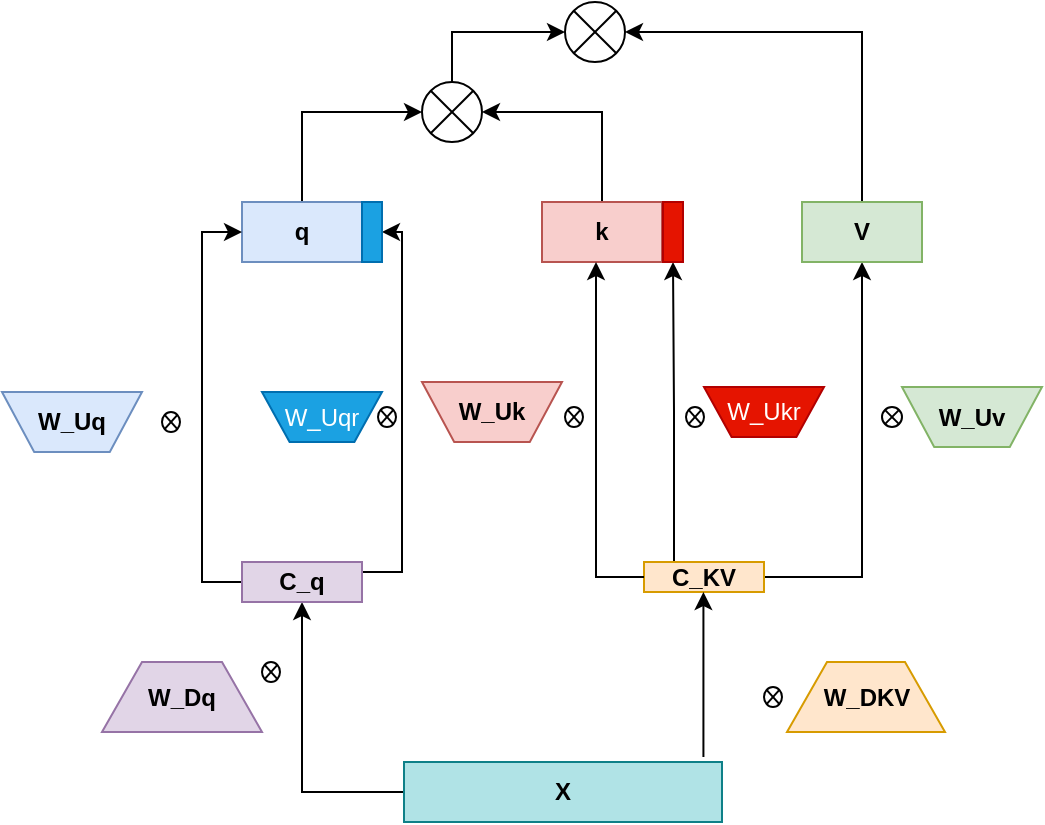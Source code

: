 <mxfile version="26.0.2">
  <diagram name="第 1 页" id="GaObuayZV9ZZrY6aDF09">
    <mxGraphModel dx="500" dy="-503" grid="1" gridSize="10" guides="1" tooltips="1" connect="1" arrows="1" fold="1" page="1" pageScale="1" pageWidth="827" pageHeight="1169" math="0" shadow="0">
      <root>
        <mxCell id="0" />
        <mxCell id="1" parent="0" />
        <mxCell id="DJ5MSKaRVRDGybE-odoW-99" style="edgeStyle=orthogonalEdgeStyle;rounded=0;orthogonalLoop=1;jettySize=auto;html=1;exitX=0;exitY=0.5;exitDx=0;exitDy=0;entryX=0.5;entryY=1;entryDx=0;entryDy=0;" edge="1" parent="1" source="DJ5MSKaRVRDGybE-odoW-60" target="DJ5MSKaRVRDGybE-odoW-98">
          <mxGeometry relative="1" as="geometry" />
        </mxCell>
        <mxCell id="DJ5MSKaRVRDGybE-odoW-60" value="&lt;b&gt;X&lt;/b&gt;" style="rounded=0;whiteSpace=wrap;html=1;fillColor=#b0e3e6;strokeColor=#0e8088;" vertex="1" parent="1">
          <mxGeometry x="1061" y="2290" width="159" height="30" as="geometry" />
        </mxCell>
        <mxCell id="DJ5MSKaRVRDGybE-odoW-61" value="&lt;b&gt;W_DKV&lt;/b&gt;" style="shape=trapezoid;perimeter=trapezoidPerimeter;whiteSpace=wrap;html=1;fixedSize=1;fillColor=#ffe6cc;strokeColor=#d79b00;" vertex="1" parent="1">
          <mxGeometry x="1252.5" y="2240" width="79" height="35" as="geometry" />
        </mxCell>
        <mxCell id="DJ5MSKaRVRDGybE-odoW-76" style="edgeStyle=orthogonalEdgeStyle;rounded=0;orthogonalLoop=1;jettySize=auto;html=1;exitX=1;exitY=0.5;exitDx=0;exitDy=0;entryX=0.5;entryY=1;entryDx=0;entryDy=0;" edge="1" parent="1" source="DJ5MSKaRVRDGybE-odoW-62" target="DJ5MSKaRVRDGybE-odoW-68">
          <mxGeometry relative="1" as="geometry">
            <Array as="points">
              <mxPoint x="1290" y="2198" />
            </Array>
          </mxGeometry>
        </mxCell>
        <mxCell id="DJ5MSKaRVRDGybE-odoW-113" style="edgeStyle=orthogonalEdgeStyle;rounded=0;orthogonalLoop=1;jettySize=auto;html=1;exitX=0.5;exitY=0;exitDx=0;exitDy=0;entryX=0.5;entryY=1;entryDx=0;entryDy=0;" edge="1" parent="1" source="DJ5MSKaRVRDGybE-odoW-62" target="DJ5MSKaRVRDGybE-odoW-111">
          <mxGeometry relative="1" as="geometry">
            <Array as="points">
              <mxPoint x="1196" y="2190" />
              <mxPoint x="1196" y="2115" />
            </Array>
          </mxGeometry>
        </mxCell>
        <mxCell id="DJ5MSKaRVRDGybE-odoW-62" value="&lt;b&gt;C_KV&lt;/b&gt;" style="rounded=0;whiteSpace=wrap;html=1;fillColor=#ffe6cc;strokeColor=#d79b00;" vertex="1" parent="1">
          <mxGeometry x="1181" y="2190" width="60" height="15" as="geometry" />
        </mxCell>
        <mxCell id="DJ5MSKaRVRDGybE-odoW-63" value="&lt;b&gt;W_Dq&lt;/b&gt;" style="shape=trapezoid;perimeter=trapezoidPerimeter;whiteSpace=wrap;html=1;fixedSize=1;fillColor=#e1d5e7;strokeColor=#9673a6;" vertex="1" parent="1">
          <mxGeometry x="910" y="2240" width="80" height="35" as="geometry" />
        </mxCell>
        <mxCell id="DJ5MSKaRVRDGybE-odoW-87" style="edgeStyle=orthogonalEdgeStyle;rounded=0;orthogonalLoop=1;jettySize=auto;html=1;exitX=0.5;exitY=0;exitDx=0;exitDy=0;entryX=1;entryY=0.5;entryDx=0;entryDy=0;" edge="1" parent="1" source="DJ5MSKaRVRDGybE-odoW-65" target="DJ5MSKaRVRDGybE-odoW-85">
          <mxGeometry relative="1" as="geometry" />
        </mxCell>
        <mxCell id="DJ5MSKaRVRDGybE-odoW-65" value="&lt;b&gt;k&lt;/b&gt;" style="rounded=0;whiteSpace=wrap;html=1;fillColor=#f8cecc;strokeColor=#b85450;" vertex="1" parent="1">
          <mxGeometry x="1130" y="2010" width="60" height="30" as="geometry" />
        </mxCell>
        <mxCell id="DJ5MSKaRVRDGybE-odoW-91" style="edgeStyle=orthogonalEdgeStyle;rounded=0;orthogonalLoop=1;jettySize=auto;html=1;exitX=0.5;exitY=0;exitDx=0;exitDy=0;entryX=1;entryY=0.5;entryDx=0;entryDy=0;" edge="1" parent="1" source="DJ5MSKaRVRDGybE-odoW-68" target="DJ5MSKaRVRDGybE-odoW-89">
          <mxGeometry relative="1" as="geometry" />
        </mxCell>
        <mxCell id="DJ5MSKaRVRDGybE-odoW-68" value="&lt;b&gt;V&lt;/b&gt;" style="rounded=0;whiteSpace=wrap;html=1;fillColor=#d5e8d4;strokeColor=#82b366;" vertex="1" parent="1">
          <mxGeometry x="1260" y="2010" width="60" height="30" as="geometry" />
        </mxCell>
        <mxCell id="DJ5MSKaRVRDGybE-odoW-86" style="edgeStyle=orthogonalEdgeStyle;rounded=0;orthogonalLoop=1;jettySize=auto;html=1;exitX=0.5;exitY=0;exitDx=0;exitDy=0;entryX=0;entryY=0.5;entryDx=0;entryDy=0;" edge="1" parent="1" source="DJ5MSKaRVRDGybE-odoW-69" target="DJ5MSKaRVRDGybE-odoW-85">
          <mxGeometry relative="1" as="geometry" />
        </mxCell>
        <mxCell id="DJ5MSKaRVRDGybE-odoW-69" value="&lt;b&gt;q&lt;/b&gt;" style="rounded=0;whiteSpace=wrap;html=1;fillColor=#dae8fc;strokeColor=#6c8ebf;" vertex="1" parent="1">
          <mxGeometry x="980" y="2010" width="60" height="30" as="geometry" />
        </mxCell>
        <mxCell id="DJ5MSKaRVRDGybE-odoW-78" value="" style="shape=sumEllipse;perimeter=ellipsePerimeter;whiteSpace=wrap;html=1;backgroundOutline=1;" vertex="1" parent="1">
          <mxGeometry x="1300" y="2112.5" width="10" height="10" as="geometry" />
        </mxCell>
        <mxCell id="DJ5MSKaRVRDGybE-odoW-80" value="" style="shape=sumEllipse;perimeter=ellipsePerimeter;whiteSpace=wrap;html=1;backgroundOutline=1;" vertex="1" parent="1">
          <mxGeometry x="1141.5" y="2112.5" width="9" height="10" as="geometry" />
        </mxCell>
        <mxCell id="DJ5MSKaRVRDGybE-odoW-81" style="edgeStyle=orthogonalEdgeStyle;rounded=0;orthogonalLoop=1;jettySize=auto;html=1;exitX=0;exitY=0.5;exitDx=0;exitDy=0;entryX=0.45;entryY=1;entryDx=0;entryDy=0;entryPerimeter=0;" edge="1" parent="1" source="DJ5MSKaRVRDGybE-odoW-62" target="DJ5MSKaRVRDGybE-odoW-65">
          <mxGeometry relative="1" as="geometry" />
        </mxCell>
        <mxCell id="DJ5MSKaRVRDGybE-odoW-82" value="" style="endArrow=classic;html=1;rounded=0;entryX=0.5;entryY=1;entryDx=0;entryDy=0;" edge="1" parent="1">
          <mxGeometry width="50" height="50" relative="1" as="geometry">
            <mxPoint x="1210.71" y="2287.5" as="sourcePoint" />
            <mxPoint x="1210.71" y="2205" as="targetPoint" />
          </mxGeometry>
        </mxCell>
        <mxCell id="DJ5MSKaRVRDGybE-odoW-83" value="" style="shape=sumEllipse;perimeter=ellipsePerimeter;whiteSpace=wrap;html=1;backgroundOutline=1;" vertex="1" parent="1">
          <mxGeometry x="1241" y="2252.5" width="9" height="10" as="geometry" />
        </mxCell>
        <mxCell id="DJ5MSKaRVRDGybE-odoW-84" value="" style="shape=sumEllipse;perimeter=ellipsePerimeter;whiteSpace=wrap;html=1;backgroundOutline=1;" vertex="1" parent="1">
          <mxGeometry x="990" y="2240" width="9" height="10" as="geometry" />
        </mxCell>
        <mxCell id="DJ5MSKaRVRDGybE-odoW-90" style="edgeStyle=orthogonalEdgeStyle;rounded=0;orthogonalLoop=1;jettySize=auto;html=1;exitX=0.5;exitY=0;exitDx=0;exitDy=0;entryX=0;entryY=0.5;entryDx=0;entryDy=0;" edge="1" parent="1" source="DJ5MSKaRVRDGybE-odoW-85" target="DJ5MSKaRVRDGybE-odoW-89">
          <mxGeometry relative="1" as="geometry" />
        </mxCell>
        <mxCell id="DJ5MSKaRVRDGybE-odoW-85" value="" style="shape=sumEllipse;perimeter=ellipsePerimeter;whiteSpace=wrap;html=1;backgroundOutline=1;" vertex="1" parent="1">
          <mxGeometry x="1070" y="1950" width="30" height="30" as="geometry" />
        </mxCell>
        <mxCell id="DJ5MSKaRVRDGybE-odoW-89" value="" style="shape=sumEllipse;perimeter=ellipsePerimeter;whiteSpace=wrap;html=1;backgroundOutline=1;" vertex="1" parent="1">
          <mxGeometry x="1141.5" y="1910" width="30" height="30" as="geometry" />
        </mxCell>
        <mxCell id="DJ5MSKaRVRDGybE-odoW-93" value="&lt;b&gt;W_Uk&lt;/b&gt;" style="verticalLabelPosition=middle;verticalAlign=middle;html=1;shape=trapezoid;perimeter=trapezoidPerimeter;whiteSpace=wrap;size=0.23;arcSize=10;flipV=1;labelPosition=center;align=center;fillColor=#f8cecc;strokeColor=#b85450;" vertex="1" parent="1">
          <mxGeometry x="1070" y="2100" width="70" height="30" as="geometry" />
        </mxCell>
        <mxCell id="DJ5MSKaRVRDGybE-odoW-94" value="&lt;b&gt;W_Uv&lt;/b&gt;" style="verticalLabelPosition=middle;verticalAlign=middle;html=1;shape=trapezoid;perimeter=trapezoidPerimeter;whiteSpace=wrap;size=0.23;arcSize=10;flipV=1;labelPosition=center;align=center;fillColor=#d5e8d4;strokeColor=#82b366;" vertex="1" parent="1">
          <mxGeometry x="1310" y="2102.5" width="70" height="30" as="geometry" />
        </mxCell>
        <mxCell id="DJ5MSKaRVRDGybE-odoW-103" style="edgeStyle=orthogonalEdgeStyle;rounded=0;orthogonalLoop=1;jettySize=auto;html=1;exitX=0;exitY=0.5;exitDx=0;exitDy=0;entryX=0;entryY=0.5;entryDx=0;entryDy=0;" edge="1" parent="1" source="DJ5MSKaRVRDGybE-odoW-98" target="DJ5MSKaRVRDGybE-odoW-69">
          <mxGeometry relative="1" as="geometry" />
        </mxCell>
        <mxCell id="DJ5MSKaRVRDGybE-odoW-107" style="edgeStyle=orthogonalEdgeStyle;rounded=0;orthogonalLoop=1;jettySize=auto;html=1;exitX=1;exitY=0.5;exitDx=0;exitDy=0;entryX=1;entryY=0.5;entryDx=0;entryDy=0;" edge="1" parent="1" source="DJ5MSKaRVRDGybE-odoW-98" target="DJ5MSKaRVRDGybE-odoW-105">
          <mxGeometry relative="1" as="geometry">
            <Array as="points">
              <mxPoint x="1060" y="2195" />
              <mxPoint x="1060" y="2025" />
            </Array>
          </mxGeometry>
        </mxCell>
        <mxCell id="DJ5MSKaRVRDGybE-odoW-98" value="&lt;b&gt;C_q&lt;/b&gt;" style="rounded=0;whiteSpace=wrap;html=1;fillColor=#e1d5e7;strokeColor=#9673a6;" vertex="1" parent="1">
          <mxGeometry x="980" y="2190" width="60" height="20" as="geometry" />
        </mxCell>
        <mxCell id="DJ5MSKaRVRDGybE-odoW-100" value="&lt;b&gt;W_Uq&lt;/b&gt;" style="verticalLabelPosition=middle;verticalAlign=middle;html=1;shape=trapezoid;perimeter=trapezoidPerimeter;whiteSpace=wrap;size=0.23;arcSize=10;flipV=1;labelPosition=center;align=center;fillColor=#dae8fc;strokeColor=#6c8ebf;" vertex="1" parent="1">
          <mxGeometry x="860" y="2105" width="70" height="30" as="geometry" />
        </mxCell>
        <mxCell id="DJ5MSKaRVRDGybE-odoW-104" value="" style="shape=sumEllipse;perimeter=ellipsePerimeter;whiteSpace=wrap;html=1;backgroundOutline=1;" vertex="1" parent="1">
          <mxGeometry x="940" y="2115" width="9" height="10" as="geometry" />
        </mxCell>
        <mxCell id="DJ5MSKaRVRDGybE-odoW-105" value="" style="rounded=0;whiteSpace=wrap;html=1;fillColor=#1ba1e2;fontColor=#ffffff;strokeColor=#006EAF;" vertex="1" parent="1">
          <mxGeometry x="1040" y="2010" width="10" height="30" as="geometry" />
        </mxCell>
        <mxCell id="DJ5MSKaRVRDGybE-odoW-106" value="W_Uqr" style="verticalLabelPosition=middle;verticalAlign=middle;html=1;shape=trapezoid;perimeter=trapezoidPerimeter;whiteSpace=wrap;size=0.23;arcSize=10;flipV=1;labelPosition=center;align=center;fillColor=#1ba1e2;strokeColor=#006EAF;fontColor=#ffffff;" vertex="1" parent="1">
          <mxGeometry x="990" y="2105" width="60" height="25" as="geometry" />
        </mxCell>
        <mxCell id="DJ5MSKaRVRDGybE-odoW-108" value="" style="shape=sumEllipse;perimeter=ellipsePerimeter;whiteSpace=wrap;html=1;backgroundOutline=1;" vertex="1" parent="1">
          <mxGeometry x="1048" y="2112.5" width="9" height="10" as="geometry" />
        </mxCell>
        <mxCell id="DJ5MSKaRVRDGybE-odoW-111" value="" style="rounded=0;whiteSpace=wrap;html=1;fillColor=#e51400;fontColor=#ffffff;strokeColor=#B20000;" vertex="1" parent="1">
          <mxGeometry x="1190.5" y="2010" width="10" height="30" as="geometry" />
        </mxCell>
        <mxCell id="DJ5MSKaRVRDGybE-odoW-112" value="W_Ukr" style="verticalLabelPosition=middle;verticalAlign=middle;html=1;shape=trapezoid;perimeter=trapezoidPerimeter;whiteSpace=wrap;size=0.23;arcSize=10;flipV=1;labelPosition=center;align=center;fillColor=#e51400;strokeColor=#B20000;fontColor=#ffffff;" vertex="1" parent="1">
          <mxGeometry x="1211" y="2102.5" width="60" height="25" as="geometry" />
        </mxCell>
        <mxCell id="DJ5MSKaRVRDGybE-odoW-114" value="" style="shape=sumEllipse;perimeter=ellipsePerimeter;whiteSpace=wrap;html=1;backgroundOutline=1;" vertex="1" parent="1">
          <mxGeometry x="1202" y="2112.5" width="9" height="10" as="geometry" />
        </mxCell>
      </root>
    </mxGraphModel>
  </diagram>
</mxfile>
